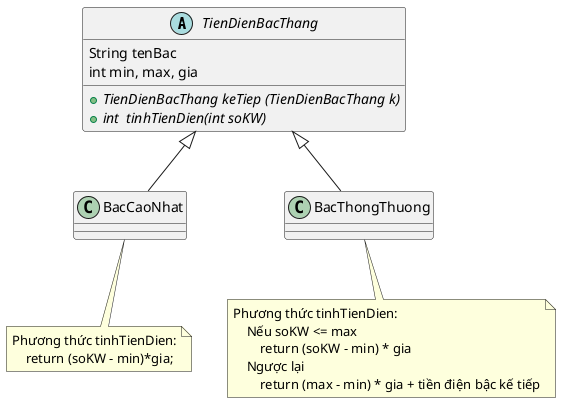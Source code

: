 @startuml
'https://plantuml.com/class-diagram

abstract class TienDienBacThang{
    String tenBac
    int min, max, gia
    + {abstract} TienDienBacThang keTiep (TienDienBacThang k)
    + {abstract} int  tinhTienDien(int soKW)
}
TienDienBacThang <|-- BacCaoNhat
TienDienBacThang <|-- BacThongThuong

note bottom of BacCaoNhat
    Phương thức tinhTienDien:
        return (soKW - min)*gia;
end note
note bottom of BacThongThuong
    Phương thức tinhTienDien:
        Nếu soKW <= max
            return (soKW - min) * gia
        Ngược lại
            return (max - min) * gia + tiền điện bậc kế tiếp
end note

@enduml